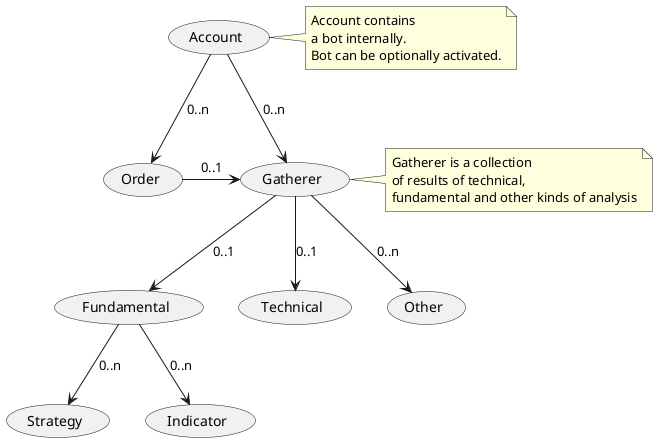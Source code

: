 @startuml
'https://plantuml.com/use-case-diagram

(Gatherer) as (Gath)
(Order) as (Ord)
(Fundamental) as (Fund)
(Technical) as (Tech)
(Account) as (Acc)
(Other) as (Othr)
(Strategy) as (Str)
(Indicator) as (Ind)

(Gath) --> (Tech) : 0..1
(Gath) --> (Fund) : 0..1
(Gath) --> (Othr) : 0..n
(Ord) -> (Gath) : 0..1
(Acc) --> (Gath) : 0..n
(Acc) --> (Ord) : 0..n
(Fund) --> (Str) : 0..n
(Fund) --> (Ind) : 0..n

note right of (Acc)
  Account contains
  a bot internally.
  Bot can be optionally activated.
end note

note right of (Gath)
  Gatherer is a collection
  of results of technical,
  fundamental and other kinds of analysis
end note

'Admin ---> (Use) : 0to1

'note "This note is connected\nto several objects." as N2
'(Start) .. N2
'N2 .. (Use)
@enduml